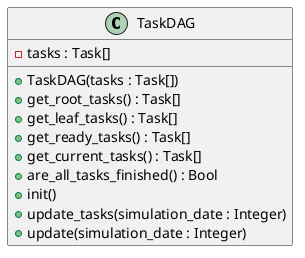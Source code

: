 @startuml
class TaskDAG{
    - tasks : Task[]
    + TaskDAG(tasks : Task[])
    + get_root_tasks() : Task[]
    + get_leaf_tasks() : Task[]
    + get_ready_tasks() : Task[]
    + get_current_tasks() : Task[]
    + are_all_tasks_finished() : Bool
    + init()
    + update_tasks(simulation_date : Integer)
    + update(simulation_date : Integer)
}
@enduml